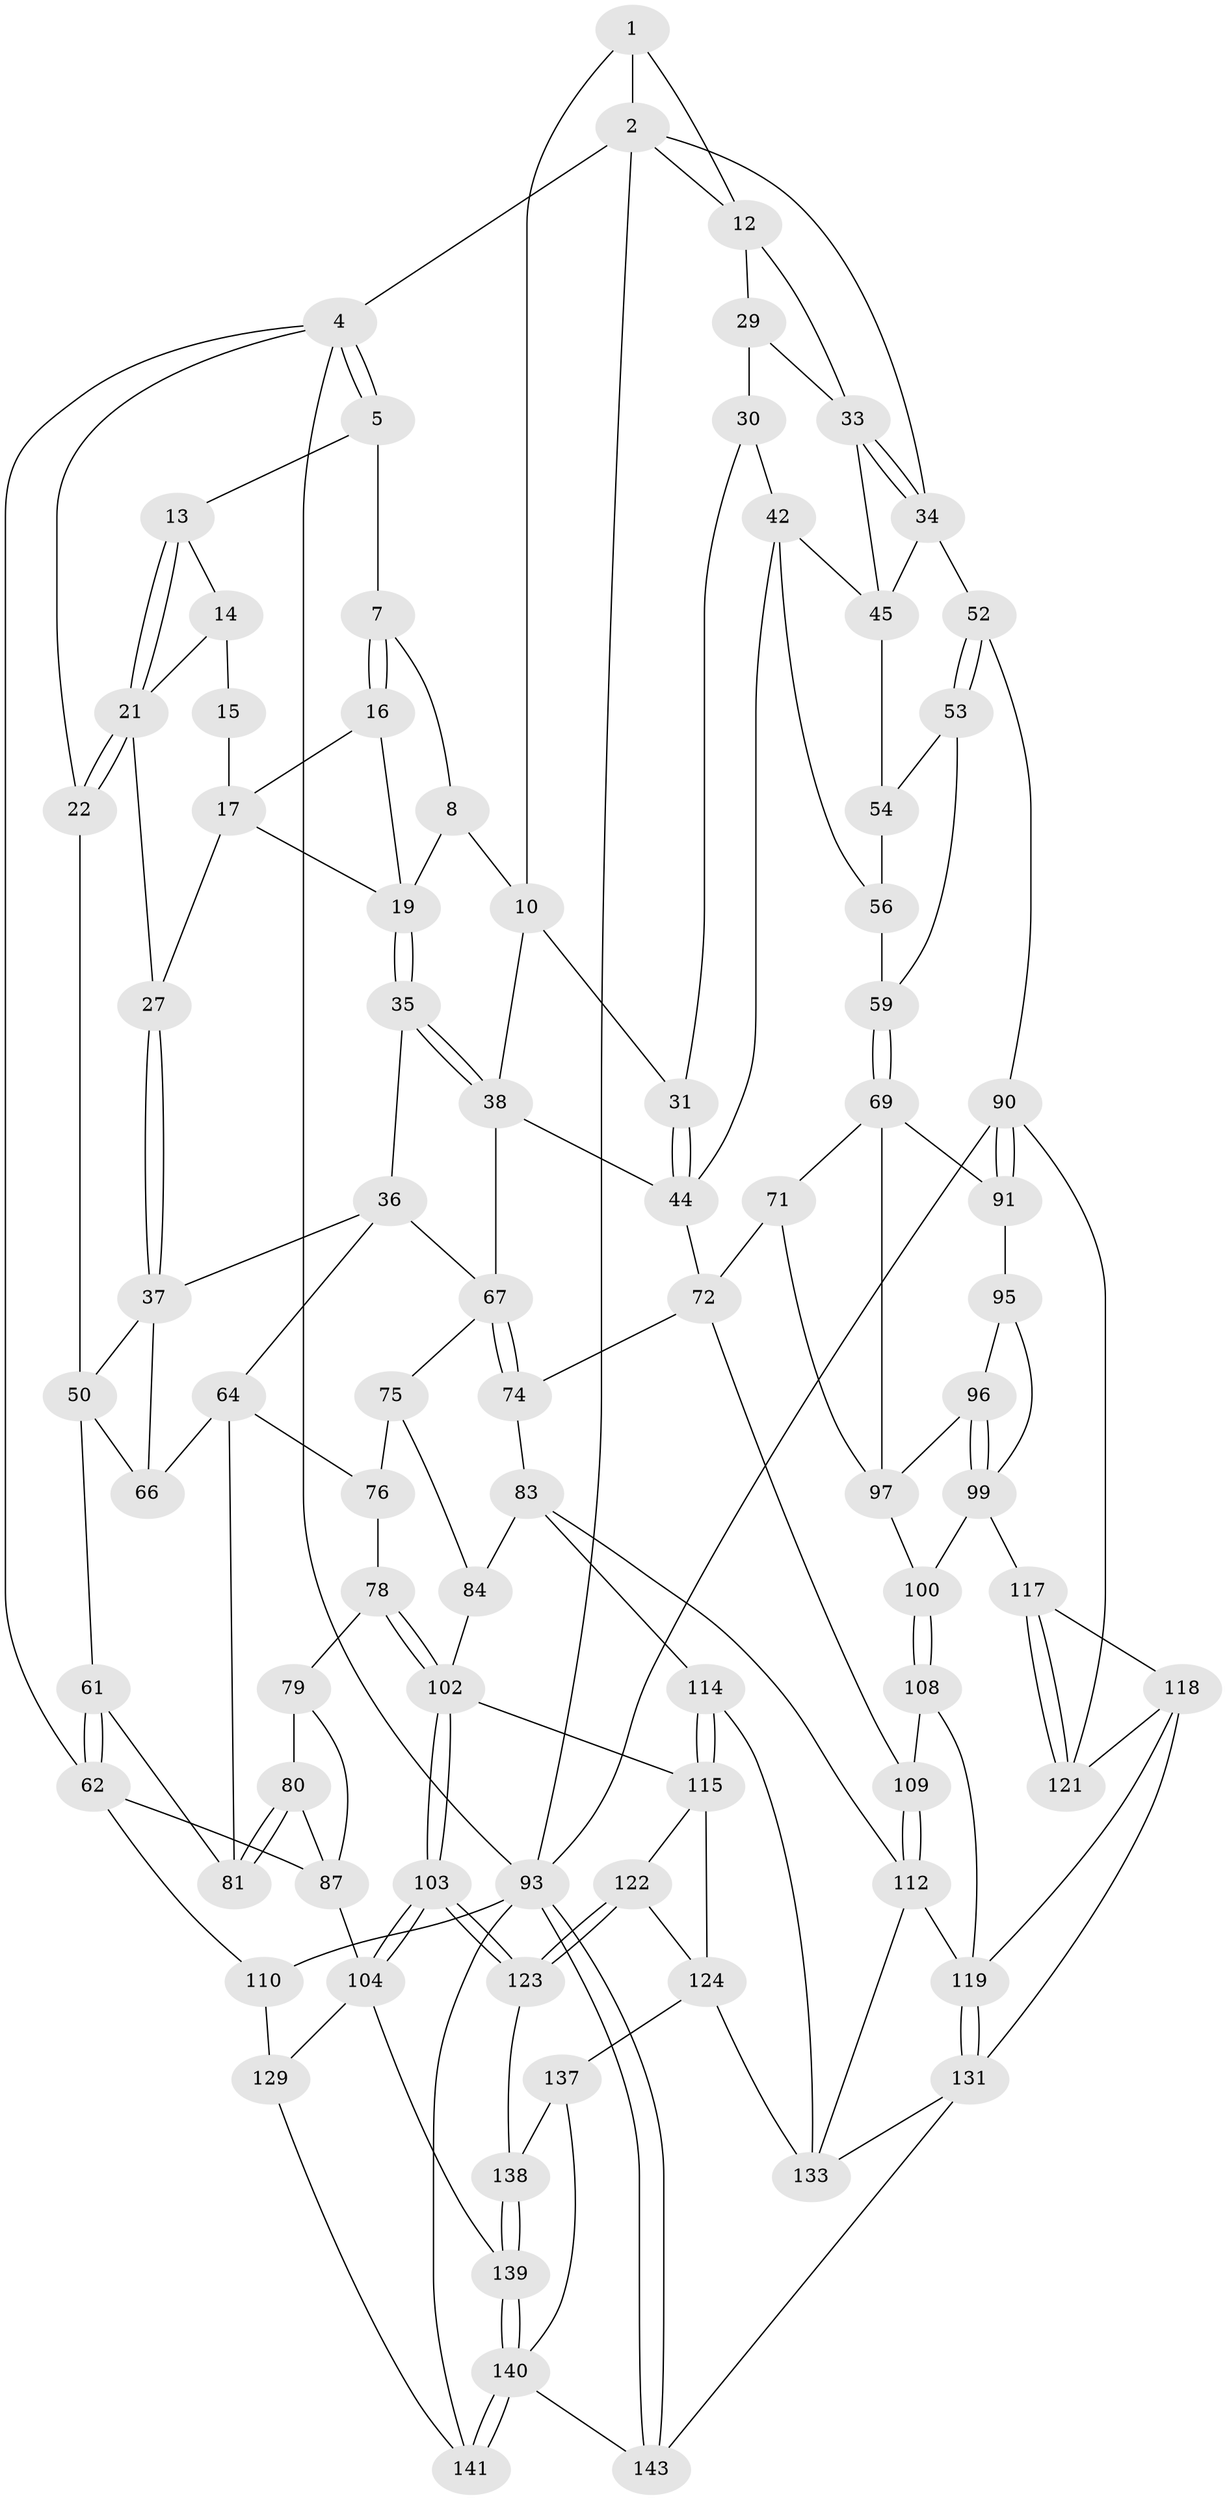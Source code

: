 // original degree distribution, {3: 0.020833333333333332, 4: 0.25, 6: 0.25, 5: 0.4791666666666667}
// Generated by graph-tools (version 1.1) at 2025/42/03/06/25 10:42:35]
// undirected, 86 vertices, 179 edges
graph export_dot {
graph [start="1"]
  node [color=gray90,style=filled];
  1 [pos="+0.585413812311806+0",super="+9"];
  2 [pos="+0.7320056629014295+0",super="+3"];
  4 [pos="+0+0",super="+23"];
  5 [pos="+0.026463056339221882+0",super="+6"];
  7 [pos="+0.32450162991850895+0"];
  8 [pos="+0.5782695323817455+0",super="+11"];
  10 [pos="+0.5798282784385551+0.12175054123406107",super="+32"];
  12 [pos="+0.7718614065604349+0.06259731847732486",super="+28"];
  13 [pos="+0.11055829421216988+0.03745584186199221"];
  14 [pos="+0.16302279353306895+0.056329234393282177",super="+24"];
  15 [pos="+0.2560047325888263+0",super="+18"];
  16 [pos="+0.3451243384516545+0"];
  17 [pos="+0.28570007542215453+0.09630868748886859",super="+26"];
  19 [pos="+0.4566896822370765+0.12103323540553289",super="+20"];
  21 [pos="+0+0.19869413354027837",super="+25"];
  22 [pos="+0+0.19951579519459742"];
  27 [pos="+0.2512637851756463+0.2218406008537348"];
  29 [pos="+0.7472925832368329+0.15081854798324165",super="+40"];
  30 [pos="+0.7090109021223665+0.17634783205061855",super="+41"];
  31 [pos="+0.6564570603635921+0.19537581964513795"];
  33 [pos="+0.8081670815872805+0.10633790698738939",super="+39"];
  34 [pos="+1+0",super="+46"];
  35 [pos="+0.4343947018961254+0.307063320327917"];
  36 [pos="+0.3848267453867463+0.3142227427358125",super="+63"];
  37 [pos="+0.28956193333066055+0.30111666130935794",super="+49"];
  38 [pos="+0.5117471074772318+0.3464598519139427",super="+48"];
  42 [pos="+0.7729515827351349+0.33237945276648295",super="+43"];
  44 [pos="+0.7213798091774164+0.37125841176594",super="+47"];
  45 [pos="+1+0.20872198746980747",super="+51"];
  50 [pos="+0.10017541785151352+0.3588604077119471",super="+60"];
  52 [pos="+1+0.38234636443567704",super="+89"];
  53 [pos="+0.9416932848977747+0.3853074693610164",super="+58"];
  54 [pos="+0.9377183391619031+0.380651048619275",super="+55"];
  56 [pos="+0.7844817371179874+0.4149753367525778",super="+57"];
  59 [pos="+0.8311325996911939+0.513664466116471"];
  61 [pos="+0.005556724582135394+0.48699939719966195"];
  62 [pos="+0+0.4961877911733454",super="+88"];
  64 [pos="+0.28735478109595247+0.5072832010803106",super="+65"];
  66 [pos="+0.22691059322513682+0.492604448148368"];
  67 [pos="+0.4927421004253024+0.504615420852218",super="+68"];
  69 [pos="+0.8080261464221072+0.5551363749471051",super="+70"];
  71 [pos="+0.7278742261646798+0.6075649339182136"];
  72 [pos="+0.6903775032447482+0.6169686061769954",super="+73"];
  74 [pos="+0.4956120919224058+0.5223781078443553"];
  75 [pos="+0.36334982099159807+0.5211401406803954",super="+82"];
  76 [pos="+0.2964116024656965+0.5098493083164792",super="+77"];
  78 [pos="+0.2711069805462491+0.6518900266859836"];
  79 [pos="+0.24784465687481555+0.635534455513178"];
  80 [pos="+0.20864623327812107+0.5844698968611681",super="+86"];
  81 [pos="+0.2144259438138276+0.5397587856437015",super="+85"];
  83 [pos="+0.45615125057443007+0.6623220684393486",super="+113"];
  84 [pos="+0.3846073113517874+0.666514747965047"];
  87 [pos="+0.06317335696610211+0.7248809301790791",super="+101"];
  90 [pos="+1+0.632864597191952",super="+94"];
  91 [pos="+1+0.6592728587770198",super="+92"];
  93 [pos="+1+1",super="+111"];
  95 [pos="+0.8698407799067329+0.6894375017698327",super="+106"];
  96 [pos="+0.8383405866858508+0.6902786245007921"];
  97 [pos="+0.8265091624334531+0.6822418908927724",super="+98"];
  99 [pos="+0.809999654993388+0.7272208204866163",super="+107"];
  100 [pos="+0.7987428080260968+0.730989180112173"];
  102 [pos="+0.25653700626755116+0.7734171506110162",super="+105"];
  103 [pos="+0.22722857700266344+0.8122773527778214"];
  104 [pos="+0.20020369539857508+0.8196812642731606",super="+128"];
  108 [pos="+0.7797089150228208+0.782668634278242"];
  109 [pos="+0.6416279758205395+0.6768451505965348"];
  110 [pos="+0+0.854497401348866",super="+130"];
  112 [pos="+0.5713338254538949+0.7498666435245872",super="+126"];
  114 [pos="+0.5471800565865399+0.8362843816109745"];
  115 [pos="+0.43417364378303336+0.8049252499952759",super="+116"];
  117 [pos="+0.8848477425730548+0.7465828874352105"];
  118 [pos="+0.8407777247381096+0.8005375920527712",super="+127"];
  119 [pos="+0.7925029594657191+0.8145164169732843",super="+120"];
  121 [pos="+1+0.8393294518084632"];
  122 [pos="+0.3679005646413101+0.7899693613922294",super="+125"];
  123 [pos="+0.22838550744351774+0.8127701460419271",super="+135"];
  124 [pos="+0.3552099820467945+0.8610761293522047",super="+136"];
  129 [pos="+0.16824271366682203+0.8913253520637612",super="+142"];
  131 [pos="+0.7736524322663109+1",super="+132"];
  133 [pos="+0.6132720563335692+0.9976028554138081",super="+134"];
  137 [pos="+0.3796656391746278+0.9424323754753671"];
  138 [pos="+0.30954876329332526+0.9567442651091369"];
  139 [pos="+0.2571616654712027+1"];
  140 [pos="+0.2353007544360258+1",super="+144"];
  141 [pos="+0.07311320530899922+1"];
  143 [pos="+0.6777324839631348+1"];
  1 -- 2;
  1 -- 10;
  1 -- 12;
  2 -- 12;
  2 -- 93;
  2 -- 34;
  2 -- 4;
  4 -- 5;
  4 -- 5;
  4 -- 62;
  4 -- 22;
  4 -- 93;
  5 -- 13;
  5 -- 7;
  7 -- 8;
  7 -- 16;
  7 -- 16;
  8 -- 10;
  8 -- 19;
  10 -- 38;
  10 -- 31;
  12 -- 33;
  12 -- 29;
  13 -- 14;
  13 -- 21;
  13 -- 21;
  14 -- 15 [weight=2];
  14 -- 21;
  15 -- 17;
  16 -- 17;
  16 -- 19;
  17 -- 27;
  17 -- 19;
  19 -- 35;
  19 -- 35;
  21 -- 22;
  21 -- 22;
  21 -- 27;
  22 -- 50;
  27 -- 37;
  27 -- 37;
  29 -- 30 [weight=2];
  29 -- 33;
  30 -- 31;
  30 -- 42;
  31 -- 44;
  31 -- 44;
  33 -- 34;
  33 -- 34;
  33 -- 45;
  34 -- 52;
  34 -- 45;
  35 -- 36;
  35 -- 38;
  35 -- 38;
  36 -- 37;
  36 -- 64;
  36 -- 67;
  37 -- 50;
  37 -- 66;
  38 -- 67;
  38 -- 44;
  42 -- 45;
  42 -- 56;
  42 -- 44;
  44 -- 72;
  45 -- 54;
  50 -- 61;
  50 -- 66;
  52 -- 53 [weight=2];
  52 -- 53;
  52 -- 90;
  53 -- 54;
  53 -- 59;
  54 -- 56 [weight=2];
  56 -- 59;
  59 -- 69;
  59 -- 69;
  61 -- 62;
  61 -- 62;
  61 -- 81;
  62 -- 110;
  62 -- 87;
  64 -- 76;
  64 -- 81;
  64 -- 66;
  67 -- 74;
  67 -- 74;
  67 -- 75;
  69 -- 97;
  69 -- 71;
  69 -- 91;
  71 -- 72;
  71 -- 97;
  72 -- 74;
  72 -- 109;
  74 -- 83;
  75 -- 76 [weight=2];
  75 -- 84;
  76 -- 78;
  78 -- 79;
  78 -- 102;
  78 -- 102;
  79 -- 80;
  79 -- 87;
  80 -- 81 [weight=2];
  80 -- 81;
  80 -- 87;
  83 -- 84;
  83 -- 112;
  83 -- 114;
  84 -- 102;
  87 -- 104;
  90 -- 91;
  90 -- 91;
  90 -- 121;
  90 -- 93;
  91 -- 95 [weight=2];
  93 -- 143;
  93 -- 143;
  93 -- 110;
  93 -- 141;
  95 -- 96;
  95 -- 99;
  96 -- 97;
  96 -- 99;
  96 -- 99;
  97 -- 100;
  99 -- 100;
  99 -- 117;
  100 -- 108;
  100 -- 108;
  102 -- 103;
  102 -- 103;
  102 -- 115;
  103 -- 104;
  103 -- 104;
  103 -- 123;
  103 -- 123;
  104 -- 129;
  104 -- 139;
  108 -- 109;
  108 -- 119;
  109 -- 112;
  109 -- 112;
  110 -- 129 [weight=2];
  112 -- 133;
  112 -- 119;
  114 -- 115;
  114 -- 115;
  114 -- 133;
  115 -- 124;
  115 -- 122;
  117 -- 118;
  117 -- 121;
  117 -- 121;
  118 -- 119;
  118 -- 121;
  118 -- 131;
  119 -- 131;
  119 -- 131;
  122 -- 123 [weight=2];
  122 -- 123;
  122 -- 124;
  123 -- 138;
  124 -- 137;
  124 -- 133;
  129 -- 141;
  131 -- 133;
  131 -- 143;
  137 -- 138;
  137 -- 140;
  138 -- 139;
  138 -- 139;
  139 -- 140;
  139 -- 140;
  140 -- 141;
  140 -- 141;
  140 -- 143;
}
